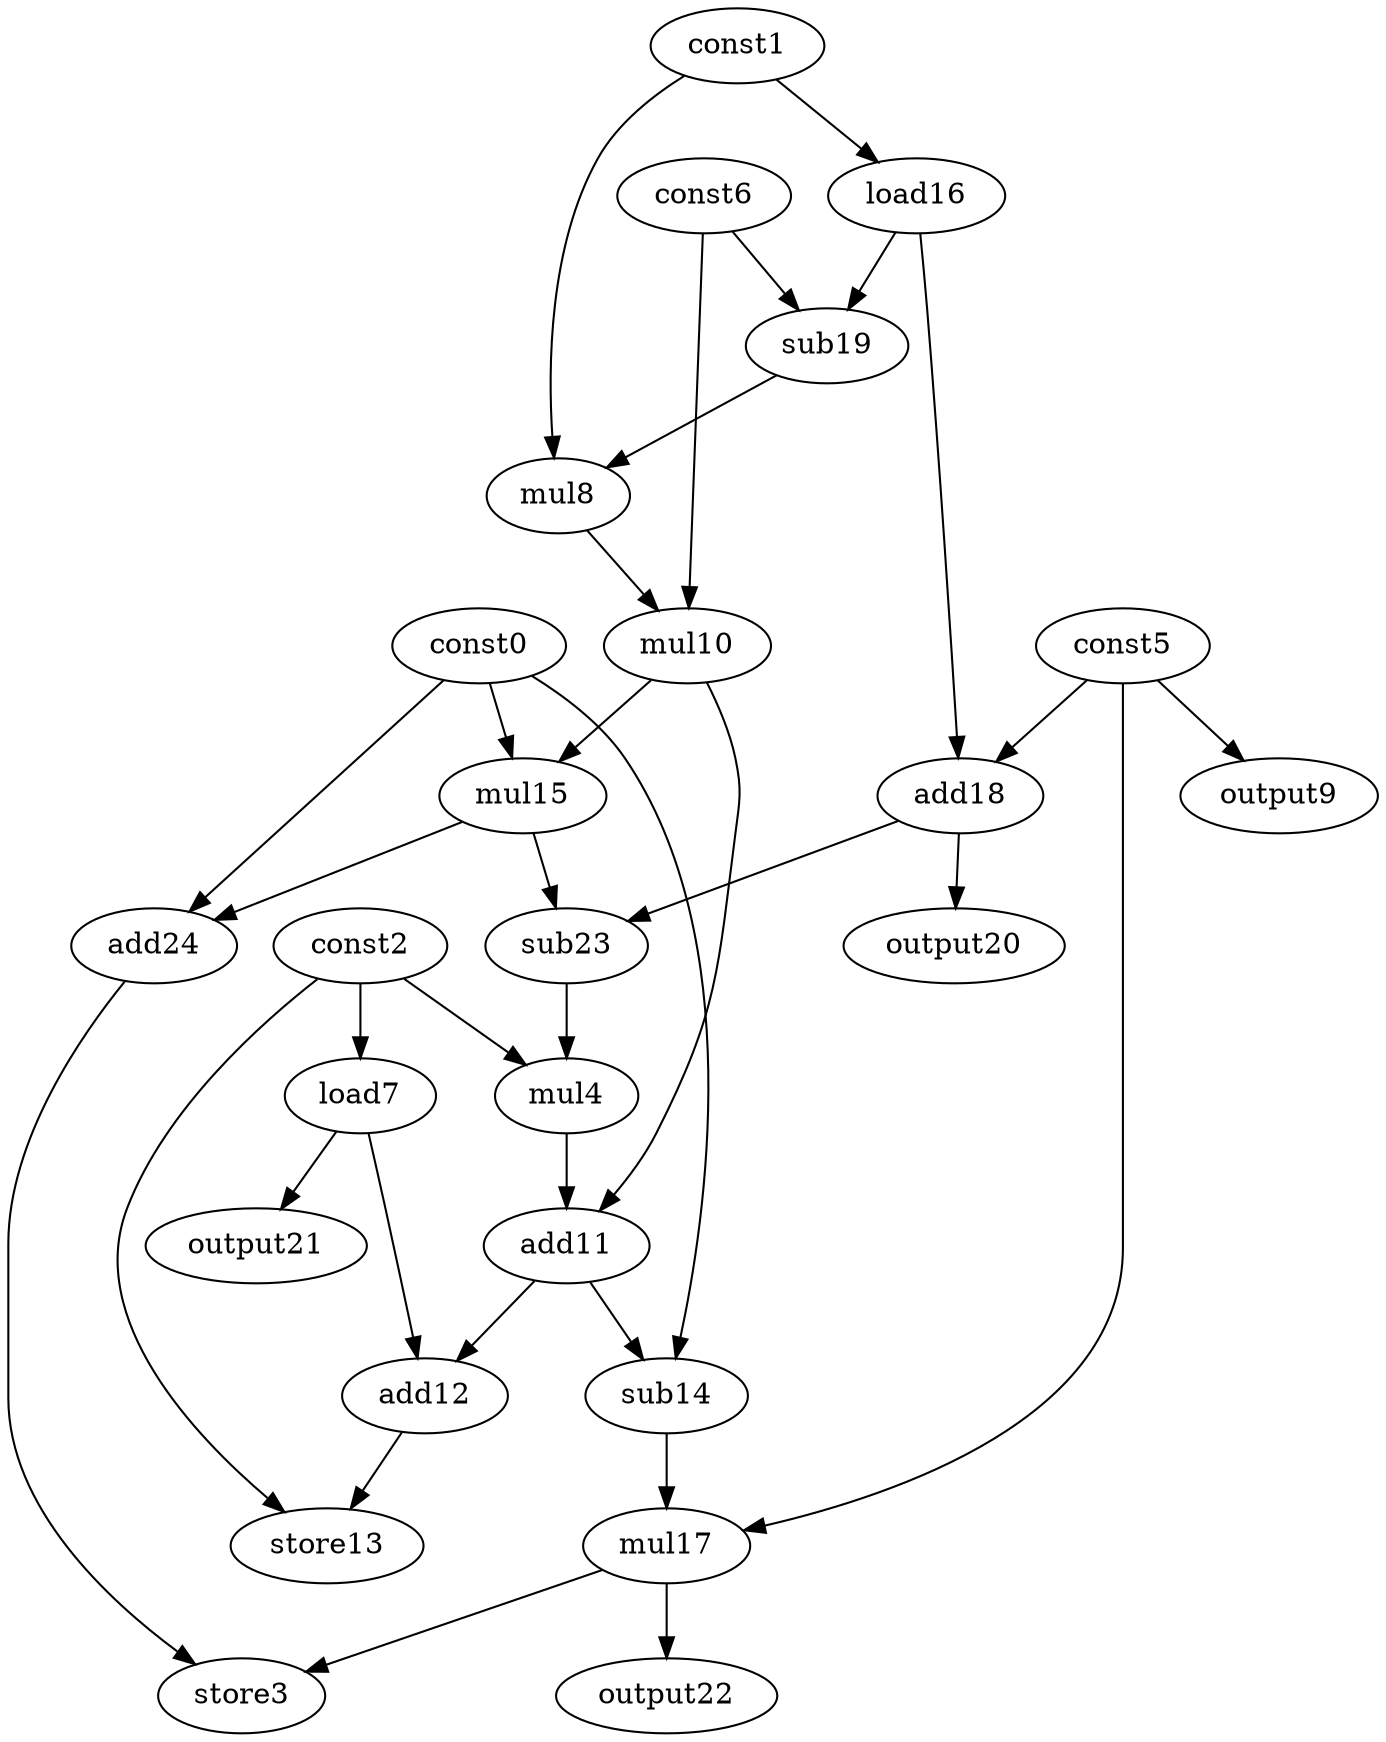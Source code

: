 digraph G { 
const0[opcode=const]; 
const1[opcode=const]; 
const2[opcode=const]; 
store3[opcode=store]; 
mul4[opcode=mul]; 
const5[opcode=const]; 
const6[opcode=const]; 
load7[opcode=load]; 
mul8[opcode=mul]; 
output9[opcode=output]; 
mul10[opcode=mul]; 
add11[opcode=add]; 
add12[opcode=add]; 
store13[opcode=store]; 
sub14[opcode=sub]; 
mul15[opcode=mul]; 
load16[opcode=load]; 
mul17[opcode=mul]; 
add18[opcode=add]; 
sub19[opcode=sub]; 
output20[opcode=output]; 
output21[opcode=output]; 
output22[opcode=output]; 
sub23[opcode=sub]; 
add24[opcode=add]; 
const2->load7[operand=0];
const5->output9[operand=0];
const1->load16[operand=0];
load16->add18[operand=0];
const5->add18[operand=1];
load16->sub19[operand=0];
const6->sub19[operand=1];
load7->output21[operand=0];
const1->mul8[operand=0];
sub19->mul8[operand=1];
add18->output20[operand=0];
mul8->mul10[operand=0];
const6->mul10[operand=1];
const0->mul15[operand=0];
mul10->mul15[operand=1];
add18->sub23[operand=0];
mul15->sub23[operand=1];
const0->add24[operand=0];
mul15->add24[operand=1];
const2->mul4[operand=0];
sub23->mul4[operand=1];
mul10->add11[operand=0];
mul4->add11[operand=1];
add11->add12[operand=0];
load7->add12[operand=1];
const0->sub14[operand=0];
add11->sub14[operand=1];
const2->store13[operand=0];
add12->store13[operand=1];
const5->mul17[operand=0];
sub14->mul17[operand=1];
add24->store3[operand=0];
mul17->store3[operand=1];
mul17->output22[operand=0];
}
